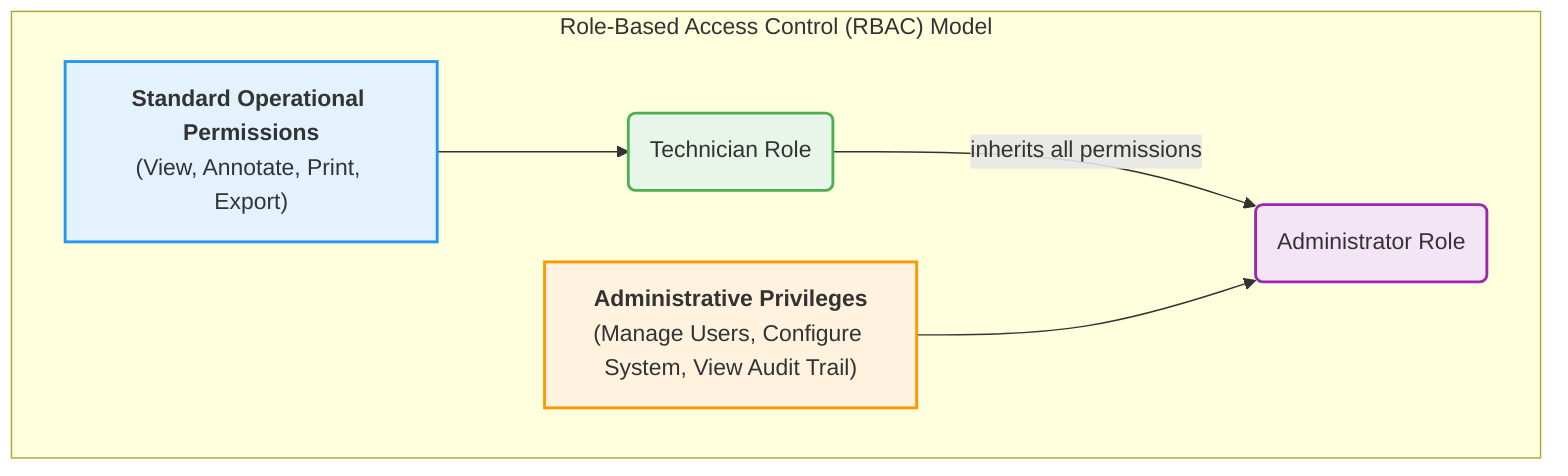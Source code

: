 graph TD
    subgraph "Role-Based Access Control (RBAC) Model"
        BasePermissions["<b>Standard Operational Permissions</b><br/>(View, Annotate, Print, Export)"]
        AdminPermissions["<b>Administrative Privileges</b><br/>(Manage Users, Configure System, View Audit Trail)"]

        Technician("Technician Role")
        Administrator("Administrator Role")

        BasePermissions --> Technician
        Technician -- "inherits all permissions" --> Administrator
        AdminPermissions --> Administrator
    end

    %% Styling
    style BasePermissions fill:#e3f2fd,stroke:#2196f3,stroke-width:2px
    style AdminPermissions fill:#fff3e0,stroke:#ff9800,stroke-width:2px
    style Technician fill:#e8f5e9,stroke:#4caf50,stroke-width:2px,fontWeight:bold
    style Administrator fill:#f3e5f5,stroke:#9c27b0,stroke-width:2px,fontWeight:bold